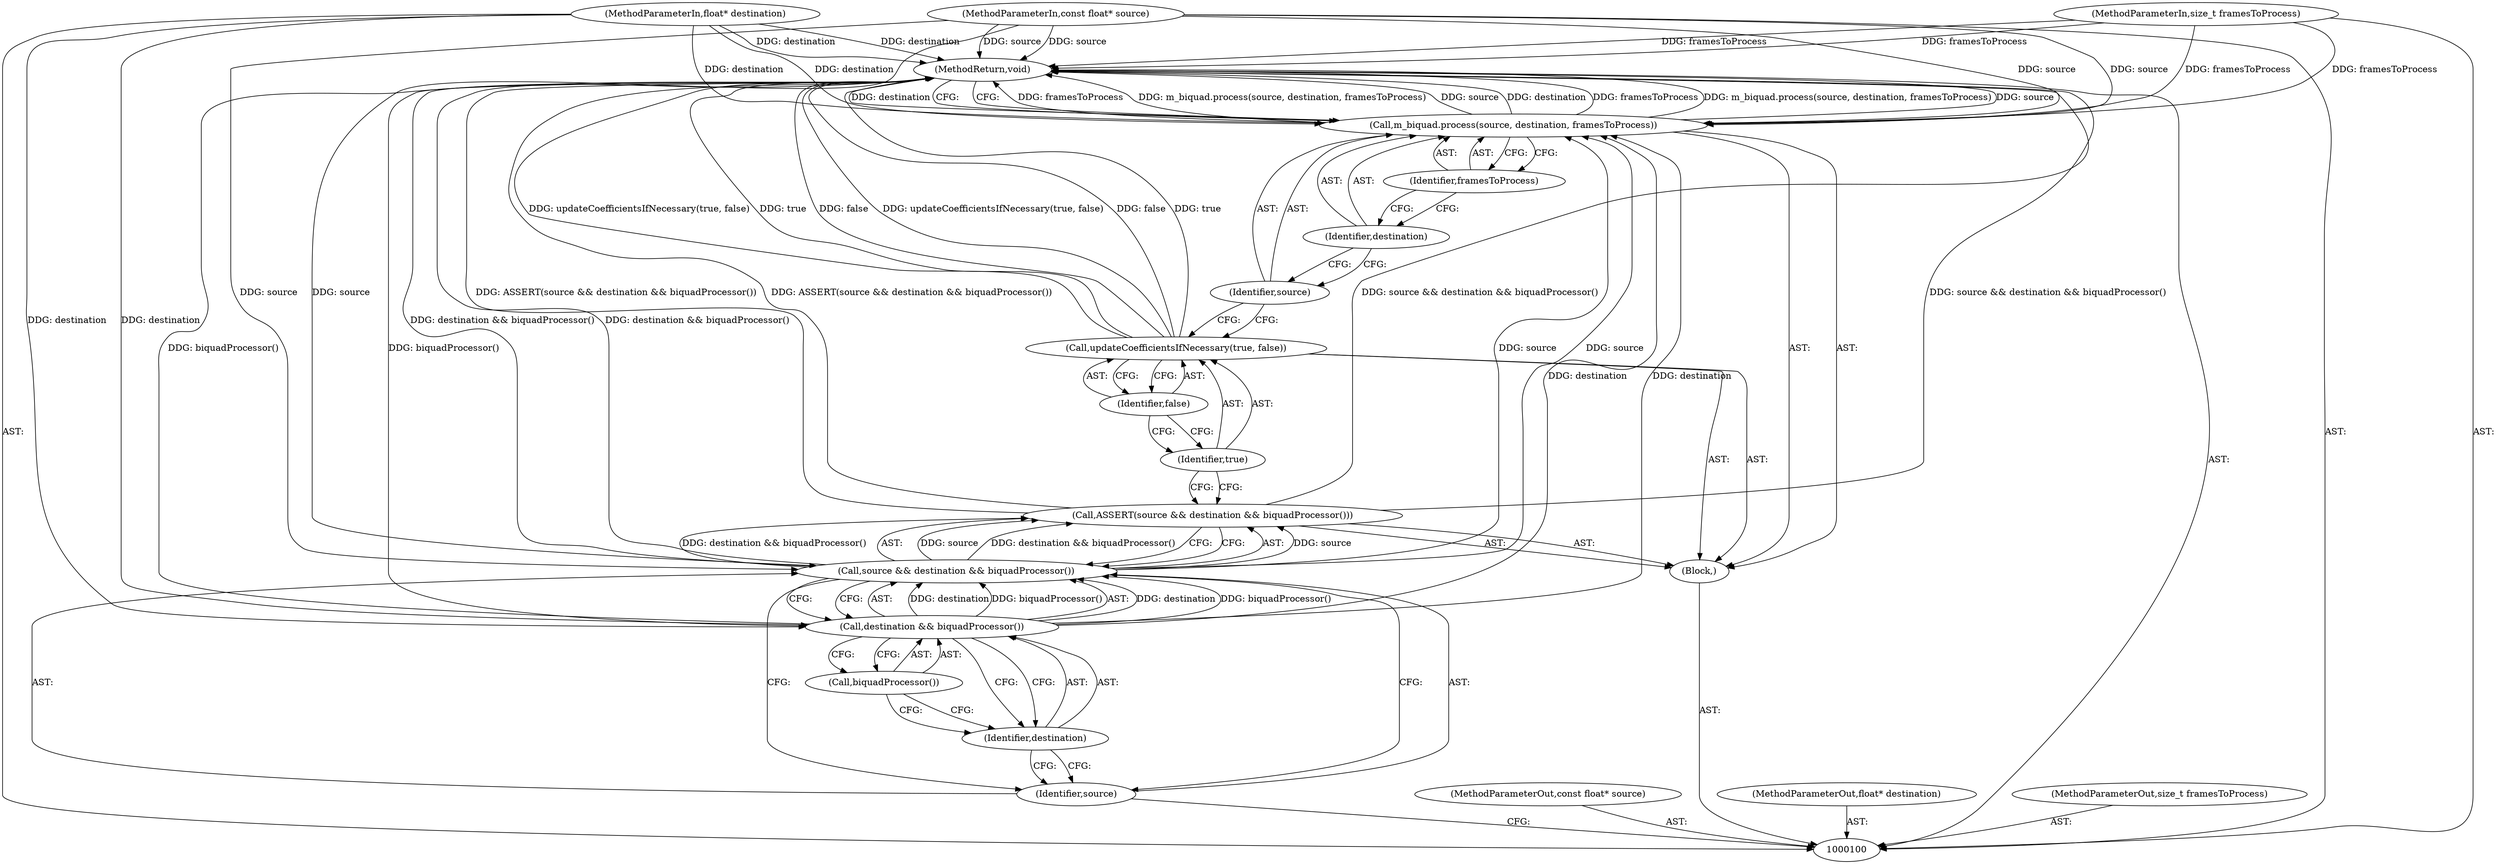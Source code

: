 digraph "1_Chrome_c391f54a210dd792f140650b886e92480d8eaf9e_1" {
"1000118" [label="(MethodReturn,void)"];
"1000101" [label="(MethodParameterIn,const float* source)"];
"1000148" [label="(MethodParameterOut,const float* source)"];
"1000102" [label="(MethodParameterIn,float* destination)"];
"1000149" [label="(MethodParameterOut,float* destination)"];
"1000103" [label="(MethodParameterIn,size_t framesToProcess)"];
"1000150" [label="(MethodParameterOut,size_t framesToProcess)"];
"1000104" [label="(Block,)"];
"1000106" [label="(Call,source && destination && biquadProcessor())"];
"1000107" [label="(Identifier,source)"];
"1000108" [label="(Call,destination && biquadProcessor())"];
"1000109" [label="(Identifier,destination)"];
"1000110" [label="(Call,biquadProcessor())"];
"1000105" [label="(Call,ASSERT(source && destination && biquadProcessor()))"];
"1000112" [label="(Identifier,true)"];
"1000111" [label="(Call,updateCoefficientsIfNecessary(true, false))"];
"1000113" [label="(Identifier,false)"];
"1000115" [label="(Identifier,source)"];
"1000116" [label="(Identifier,destination)"];
"1000117" [label="(Identifier,framesToProcess)"];
"1000114" [label="(Call,m_biquad.process(source, destination, framesToProcess))"];
"1000118" -> "1000100"  [label="AST: "];
"1000118" -> "1000114"  [label="CFG: "];
"1000114" -> "1000118"  [label="DDG: framesToProcess"];
"1000114" -> "1000118"  [label="DDG: m_biquad.process(source, destination, framesToProcess)"];
"1000114" -> "1000118"  [label="DDG: source"];
"1000114" -> "1000118"  [label="DDG: destination"];
"1000106" -> "1000118"  [label="DDG: destination && biquadProcessor()"];
"1000105" -> "1000118"  [label="DDG: ASSERT(source && destination && biquadProcessor())"];
"1000105" -> "1000118"  [label="DDG: source && destination && biquadProcessor()"];
"1000103" -> "1000118"  [label="DDG: framesToProcess"];
"1000102" -> "1000118"  [label="DDG: destination"];
"1000111" -> "1000118"  [label="DDG: true"];
"1000111" -> "1000118"  [label="DDG: false"];
"1000111" -> "1000118"  [label="DDG: updateCoefficientsIfNecessary(true, false)"];
"1000101" -> "1000118"  [label="DDG: source"];
"1000108" -> "1000118"  [label="DDG: biquadProcessor()"];
"1000101" -> "1000100"  [label="AST: "];
"1000101" -> "1000118"  [label="DDG: source"];
"1000101" -> "1000106"  [label="DDG: source"];
"1000101" -> "1000114"  [label="DDG: source"];
"1000148" -> "1000100"  [label="AST: "];
"1000102" -> "1000100"  [label="AST: "];
"1000102" -> "1000118"  [label="DDG: destination"];
"1000102" -> "1000108"  [label="DDG: destination"];
"1000102" -> "1000114"  [label="DDG: destination"];
"1000149" -> "1000100"  [label="AST: "];
"1000103" -> "1000100"  [label="AST: "];
"1000103" -> "1000118"  [label="DDG: framesToProcess"];
"1000103" -> "1000114"  [label="DDG: framesToProcess"];
"1000150" -> "1000100"  [label="AST: "];
"1000104" -> "1000100"  [label="AST: "];
"1000105" -> "1000104"  [label="AST: "];
"1000111" -> "1000104"  [label="AST: "];
"1000114" -> "1000104"  [label="AST: "];
"1000106" -> "1000105"  [label="AST: "];
"1000106" -> "1000107"  [label="CFG: "];
"1000106" -> "1000108"  [label="CFG: "];
"1000107" -> "1000106"  [label="AST: "];
"1000108" -> "1000106"  [label="AST: "];
"1000105" -> "1000106"  [label="CFG: "];
"1000106" -> "1000118"  [label="DDG: destination && biquadProcessor()"];
"1000106" -> "1000105"  [label="DDG: source"];
"1000106" -> "1000105"  [label="DDG: destination && biquadProcessor()"];
"1000101" -> "1000106"  [label="DDG: source"];
"1000108" -> "1000106"  [label="DDG: destination"];
"1000108" -> "1000106"  [label="DDG: biquadProcessor()"];
"1000106" -> "1000114"  [label="DDG: source"];
"1000107" -> "1000106"  [label="AST: "];
"1000107" -> "1000100"  [label="CFG: "];
"1000109" -> "1000107"  [label="CFG: "];
"1000106" -> "1000107"  [label="CFG: "];
"1000108" -> "1000106"  [label="AST: "];
"1000108" -> "1000109"  [label="CFG: "];
"1000108" -> "1000110"  [label="CFG: "];
"1000109" -> "1000108"  [label="AST: "];
"1000110" -> "1000108"  [label="AST: "];
"1000106" -> "1000108"  [label="CFG: "];
"1000108" -> "1000118"  [label="DDG: biquadProcessor()"];
"1000108" -> "1000106"  [label="DDG: destination"];
"1000108" -> "1000106"  [label="DDG: biquadProcessor()"];
"1000102" -> "1000108"  [label="DDG: destination"];
"1000108" -> "1000114"  [label="DDG: destination"];
"1000109" -> "1000108"  [label="AST: "];
"1000109" -> "1000107"  [label="CFG: "];
"1000110" -> "1000109"  [label="CFG: "];
"1000108" -> "1000109"  [label="CFG: "];
"1000110" -> "1000108"  [label="AST: "];
"1000110" -> "1000109"  [label="CFG: "];
"1000108" -> "1000110"  [label="CFG: "];
"1000105" -> "1000104"  [label="AST: "];
"1000105" -> "1000106"  [label="CFG: "];
"1000106" -> "1000105"  [label="AST: "];
"1000112" -> "1000105"  [label="CFG: "];
"1000105" -> "1000118"  [label="DDG: ASSERT(source && destination && biquadProcessor())"];
"1000105" -> "1000118"  [label="DDG: source && destination && biquadProcessor()"];
"1000106" -> "1000105"  [label="DDG: source"];
"1000106" -> "1000105"  [label="DDG: destination && biquadProcessor()"];
"1000112" -> "1000111"  [label="AST: "];
"1000112" -> "1000105"  [label="CFG: "];
"1000113" -> "1000112"  [label="CFG: "];
"1000111" -> "1000104"  [label="AST: "];
"1000111" -> "1000113"  [label="CFG: "];
"1000112" -> "1000111"  [label="AST: "];
"1000113" -> "1000111"  [label="AST: "];
"1000115" -> "1000111"  [label="CFG: "];
"1000111" -> "1000118"  [label="DDG: true"];
"1000111" -> "1000118"  [label="DDG: false"];
"1000111" -> "1000118"  [label="DDG: updateCoefficientsIfNecessary(true, false)"];
"1000113" -> "1000111"  [label="AST: "];
"1000113" -> "1000112"  [label="CFG: "];
"1000111" -> "1000113"  [label="CFG: "];
"1000115" -> "1000114"  [label="AST: "];
"1000115" -> "1000111"  [label="CFG: "];
"1000116" -> "1000115"  [label="CFG: "];
"1000116" -> "1000114"  [label="AST: "];
"1000116" -> "1000115"  [label="CFG: "];
"1000117" -> "1000116"  [label="CFG: "];
"1000117" -> "1000114"  [label="AST: "];
"1000117" -> "1000116"  [label="CFG: "];
"1000114" -> "1000117"  [label="CFG: "];
"1000114" -> "1000104"  [label="AST: "];
"1000114" -> "1000117"  [label="CFG: "];
"1000115" -> "1000114"  [label="AST: "];
"1000116" -> "1000114"  [label="AST: "];
"1000117" -> "1000114"  [label="AST: "];
"1000118" -> "1000114"  [label="CFG: "];
"1000114" -> "1000118"  [label="DDG: framesToProcess"];
"1000114" -> "1000118"  [label="DDG: m_biquad.process(source, destination, framesToProcess)"];
"1000114" -> "1000118"  [label="DDG: source"];
"1000114" -> "1000118"  [label="DDG: destination"];
"1000106" -> "1000114"  [label="DDG: source"];
"1000101" -> "1000114"  [label="DDG: source"];
"1000108" -> "1000114"  [label="DDG: destination"];
"1000102" -> "1000114"  [label="DDG: destination"];
"1000103" -> "1000114"  [label="DDG: framesToProcess"];
}
